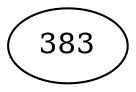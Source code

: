 digraph BST {
383 [label=383,color=black];
}
digraph BST {
383 [label=383,color=black];
383 -> 886;
886 [label=886,color=black];
}
digraph BST {
383 [label=383,color=black];
383 -> 886;
886 [label=886,color=black];
886 -> 777 ;
777 [label=777,color=black];
}
digraph BST {
383 [label=383,color=black];
383 -> 886;
886 [label=886,color=black];
886 -> 777 ;
886 -> 915;
915 [label=915,color=black];
777 [label=777,color=black];
}
digraph BST {
383 [label=383,color=black];
383 -> 886;
886 [label=886,color=black];
886 -> 777 ;
886 -> 915;
915 [label=915,color=black];
777 [label=777,color=black];
777 -> 793;
793 [label=793,color=black];
}
